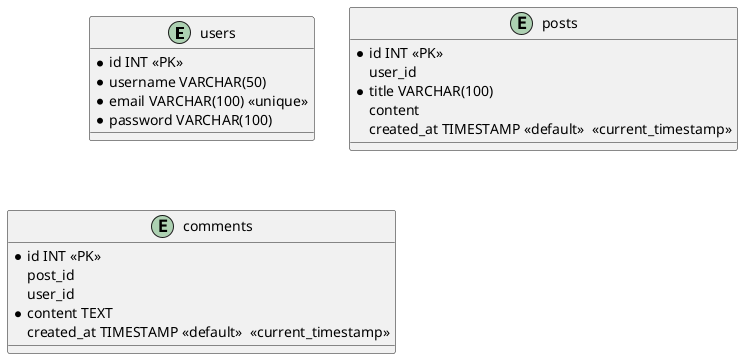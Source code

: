 @startuml 
entity users { 
{field}* id INT << PK >> 
{field}* username VARCHAR(50) 
{field}* email VARCHAR(100) << unique >>  
{field}* password VARCHAR(100) 
} 
 
entity posts { 
{field}* id INT << PK >> 
{field}user_id 
{field}* title VARCHAR(100) 
{field}content 
{field}created_at TIMESTAMP << default >>  << current_timestamp >>  
} 
 
entity comments { 
{field}* id INT << PK >> 
{field}post_id 
{field}user_id 
{field}* content TEXT 
{field}created_at TIMESTAMP << default >>  << current_timestamp >>  
} 
 
 
 @enduml